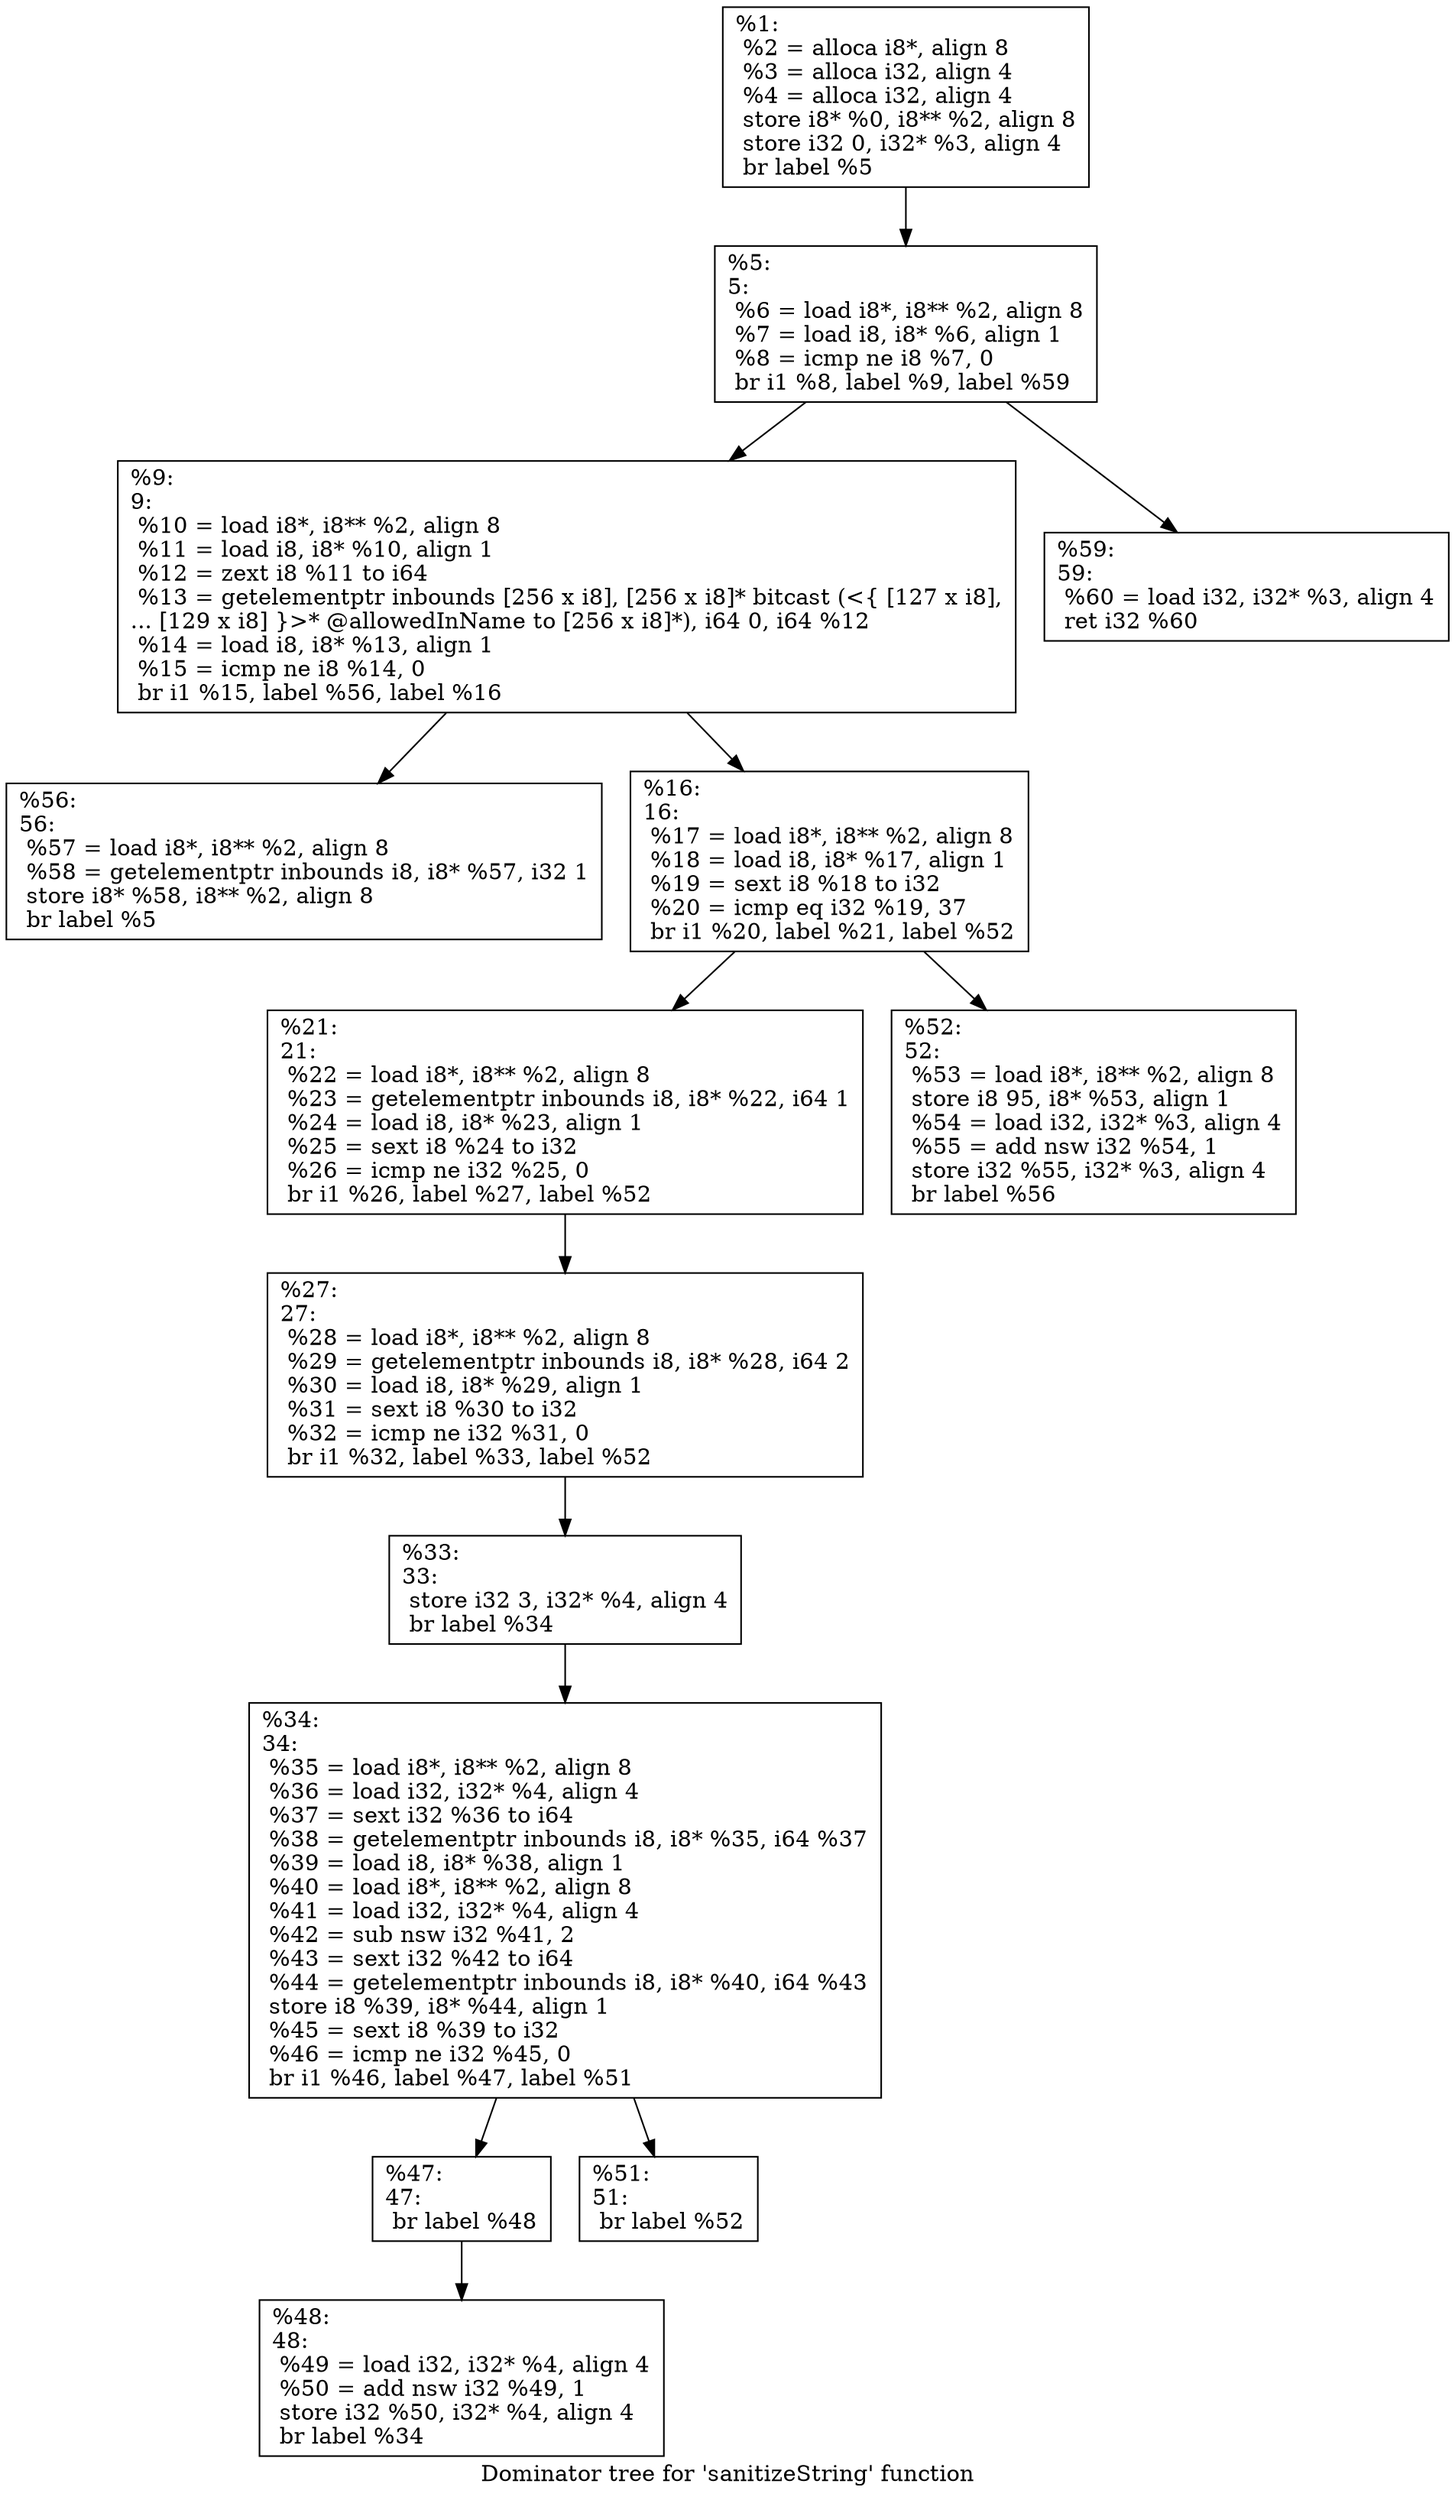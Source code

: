 digraph "Dominator tree for 'sanitizeString' function" {
	label="Dominator tree for 'sanitizeString' function";

	Node0x2256490 [shape=record,label="{%1:\l  %2 = alloca i8*, align 8\l  %3 = alloca i32, align 4\l  %4 = alloca i32, align 4\l  store i8* %0, i8** %2, align 8\l  store i32 0, i32* %3, align 4\l  br label %5\l}"];
	Node0x2256490 -> Node0x2274040;
	Node0x2274040 [shape=record,label="{%5:\l5:                                                \l  %6 = load i8*, i8** %2, align 8\l  %7 = load i8, i8* %6, align 1\l  %8 = icmp ne i8 %7, 0\l  br i1 %8, label %9, label %59\l}"];
	Node0x2274040 -> Node0x22a87c0;
	Node0x2274040 -> Node0x2215c40;
	Node0x22a87c0 [shape=record,label="{%9:\l9:                                                \l  %10 = load i8*, i8** %2, align 8\l  %11 = load i8, i8* %10, align 1\l  %12 = zext i8 %11 to i64\l  %13 = getelementptr inbounds [256 x i8], [256 x i8]* bitcast (\<\{ [127 x i8],\l... [129 x i8] \}\>* @allowedInName to [256 x i8]*), i64 0, i64 %12\l  %14 = load i8, i8* %13, align 1\l  %15 = icmp ne i8 %14, 0\l  br i1 %15, label %56, label %16\l}"];
	Node0x22a87c0 -> Node0x2249fe0;
	Node0x22a87c0 -> Node0x2246250;
	Node0x2249fe0 [shape=record,label="{%56:\l56:                                               \l  %57 = load i8*, i8** %2, align 8\l  %58 = getelementptr inbounds i8, i8* %57, i32 1\l  store i8* %58, i8** %2, align 8\l  br label %5\l}"];
	Node0x2246250 [shape=record,label="{%16:\l16:                                               \l  %17 = load i8*, i8** %2, align 8\l  %18 = load i8, i8* %17, align 1\l  %19 = sext i8 %18 to i32\l  %20 = icmp eq i32 %19, 37\l  br i1 %20, label %21, label %52\l}"];
	Node0x2246250 -> Node0x227af50;
	Node0x2246250 -> Node0x22608d0;
	Node0x227af50 [shape=record,label="{%21:\l21:                                               \l  %22 = load i8*, i8** %2, align 8\l  %23 = getelementptr inbounds i8, i8* %22, i64 1\l  %24 = load i8, i8* %23, align 1\l  %25 = sext i8 %24 to i32\l  %26 = icmp ne i32 %25, 0\l  br i1 %26, label %27, label %52\l}"];
	Node0x227af50 -> Node0x22a86f0;
	Node0x22a86f0 [shape=record,label="{%27:\l27:                                               \l  %28 = load i8*, i8** %2, align 8\l  %29 = getelementptr inbounds i8, i8* %28, i64 2\l  %30 = load i8, i8* %29, align 1\l  %31 = sext i8 %30 to i32\l  %32 = icmp ne i32 %31, 0\l  br i1 %32, label %33, label %52\l}"];
	Node0x22a86f0 -> Node0x22ad8e0;
	Node0x22ad8e0 [shape=record,label="{%33:\l33:                                               \l  store i32 3, i32* %4, align 4\l  br label %34\l}"];
	Node0x22ad8e0 -> Node0x22a59d0;
	Node0x22a59d0 [shape=record,label="{%34:\l34:                                               \l  %35 = load i8*, i8** %2, align 8\l  %36 = load i32, i32* %4, align 4\l  %37 = sext i32 %36 to i64\l  %38 = getelementptr inbounds i8, i8* %35, i64 %37\l  %39 = load i8, i8* %38, align 1\l  %40 = load i8*, i8** %2, align 8\l  %41 = load i32, i32* %4, align 4\l  %42 = sub nsw i32 %41, 2\l  %43 = sext i32 %42 to i64\l  %44 = getelementptr inbounds i8, i8* %40, i64 %43\l  store i8 %39, i8* %44, align 1\l  %45 = sext i8 %39 to i32\l  %46 = icmp ne i32 %45, 0\l  br i1 %46, label %47, label %51\l}"];
	Node0x22a59d0 -> Node0x22781f0;
	Node0x22a59d0 -> Node0x22a6d50;
	Node0x22781f0 [shape=record,label="{%47:\l47:                                               \l  br label %48\l}"];
	Node0x22781f0 -> Node0x2223140;
	Node0x2223140 [shape=record,label="{%48:\l48:                                               \l  %49 = load i32, i32* %4, align 4\l  %50 = add nsw i32 %49, 1\l  store i32 %50, i32* %4, align 4\l  br label %34\l}"];
	Node0x22a6d50 [shape=record,label="{%51:\l51:                                               \l  br label %52\l}"];
	Node0x22608d0 [shape=record,label="{%52:\l52:                                               \l  %53 = load i8*, i8** %2, align 8\l  store i8 95, i8* %53, align 1\l  %54 = load i32, i32* %3, align 4\l  %55 = add nsw i32 %54, 1\l  store i32 %55, i32* %3, align 4\l  br label %56\l}"];
	Node0x2215c40 [shape=record,label="{%59:\l59:                                               \l  %60 = load i32, i32* %3, align 4\l  ret i32 %60\l}"];
}
